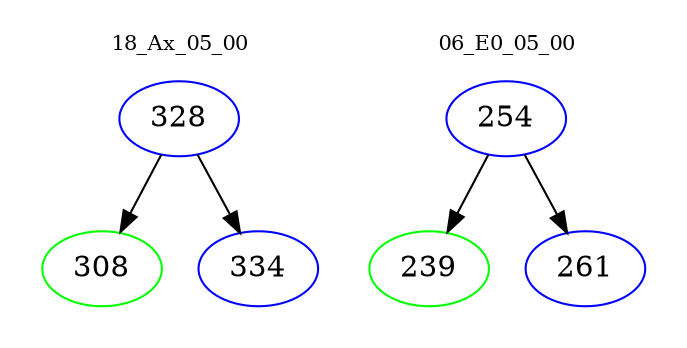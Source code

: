 digraph{
subgraph cluster_0 {
color = white
label = "18_Ax_05_00";
fontsize=10;
T0_328 [label="328", color="blue"]
T0_328 -> T0_308 [color="black"]
T0_308 [label="308", color="green"]
T0_328 -> T0_334 [color="black"]
T0_334 [label="334", color="blue"]
}
subgraph cluster_1 {
color = white
label = "06_E0_05_00";
fontsize=10;
T1_254 [label="254", color="blue"]
T1_254 -> T1_239 [color="black"]
T1_239 [label="239", color="green"]
T1_254 -> T1_261 [color="black"]
T1_261 [label="261", color="blue"]
}
}
